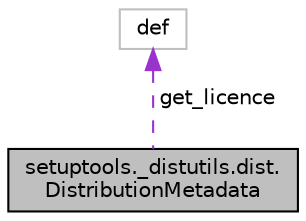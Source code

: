 digraph "setuptools._distutils.dist.DistributionMetadata"
{
 // LATEX_PDF_SIZE
  edge [fontname="Helvetica",fontsize="10",labelfontname="Helvetica",labelfontsize="10"];
  node [fontname="Helvetica",fontsize="10",shape=record];
  Node1 [label="setuptools._distutils.dist.\lDistributionMetadata",height=0.2,width=0.4,color="black", fillcolor="grey75", style="filled", fontcolor="black",tooltip=" "];
  Node2 -> Node1 [dir="back",color="darkorchid3",fontsize="10",style="dashed",label=" get_licence" ,fontname="Helvetica"];
  Node2 [label="def",height=0.2,width=0.4,color="grey75", fillcolor="white", style="filled",tooltip=" "];
}
